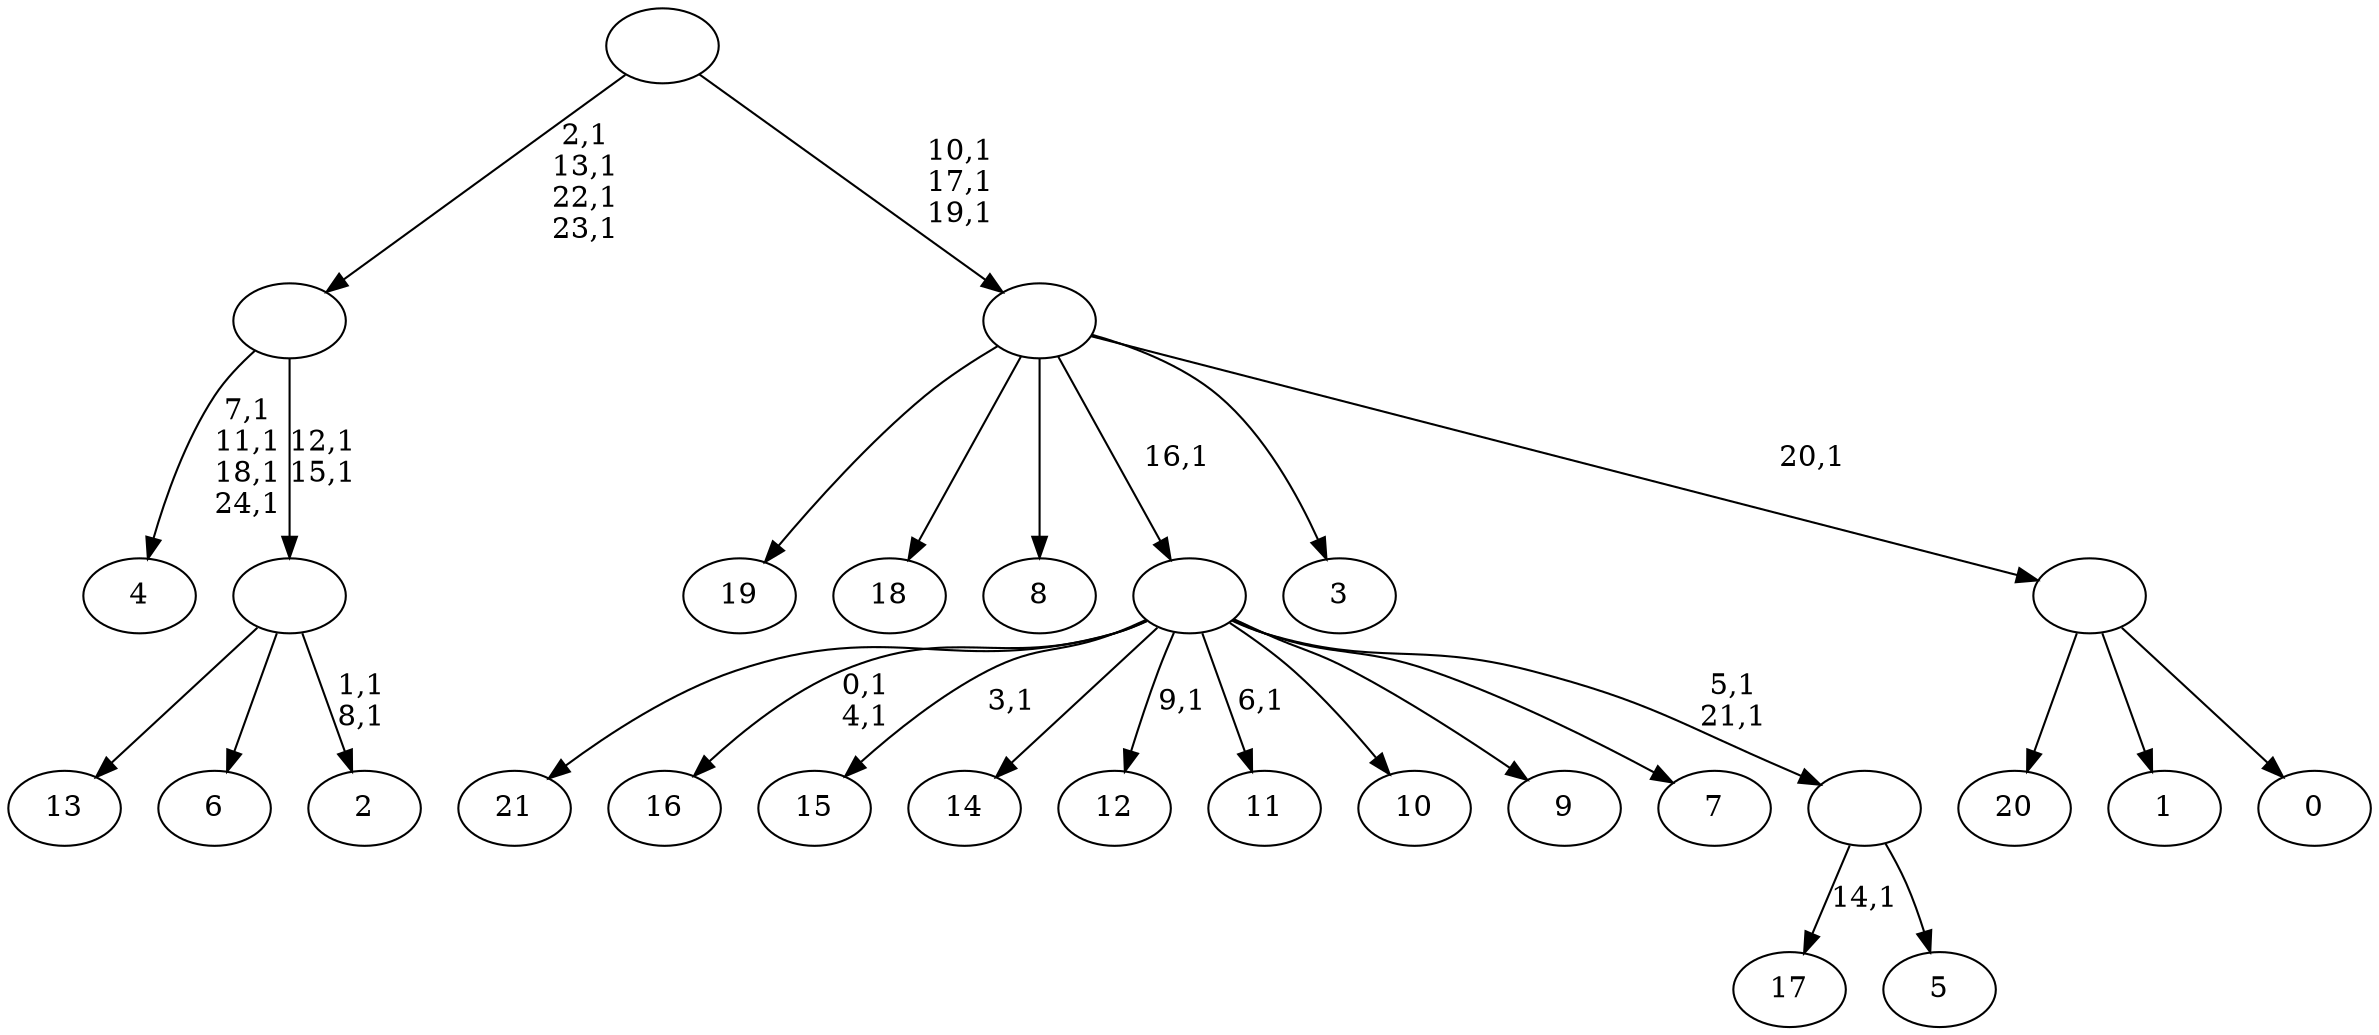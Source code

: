 digraph T {
	47 [label="21"]
	46 [label="20"]
	45 [label="19"]
	44 [label="18"]
	43 [label="17"]
	41 [label="16"]
	38 [label="15"]
	36 [label="14"]
	35 [label="13"]
	34 [label="12"]
	32 [label="11"]
	30 [label="10"]
	29 [label="9"]
	28 [label="8"]
	27 [label="7"]
	26 [label="6"]
	25 [label="5"]
	24 [label=""]
	22 [label=""]
	21 [label="4"]
	16 [label="3"]
	15 [label="2"]
	12 [label=""]
	10 [label=""]
	6 [label="1"]
	5 [label="0"]
	4 [label=""]
	3 [label=""]
	0 [label=""]
	24 -> 43 [label="14,1"]
	24 -> 25 [label=""]
	22 -> 24 [label="5,1\n21,1"]
	22 -> 32 [label="6,1"]
	22 -> 34 [label="9,1"]
	22 -> 38 [label="3,1"]
	22 -> 41 [label="0,1\n4,1"]
	22 -> 47 [label=""]
	22 -> 36 [label=""]
	22 -> 30 [label=""]
	22 -> 29 [label=""]
	22 -> 27 [label=""]
	12 -> 15 [label="1,1\n8,1"]
	12 -> 35 [label=""]
	12 -> 26 [label=""]
	10 -> 12 [label="12,1\n15,1"]
	10 -> 21 [label="7,1\n11,1\n18,1\n24,1"]
	4 -> 46 [label=""]
	4 -> 6 [label=""]
	4 -> 5 [label=""]
	3 -> 45 [label=""]
	3 -> 44 [label=""]
	3 -> 28 [label=""]
	3 -> 22 [label="16,1"]
	3 -> 16 [label=""]
	3 -> 4 [label="20,1"]
	0 -> 3 [label="10,1\n17,1\n19,1"]
	0 -> 10 [label="2,1\n13,1\n22,1\n23,1"]
}
